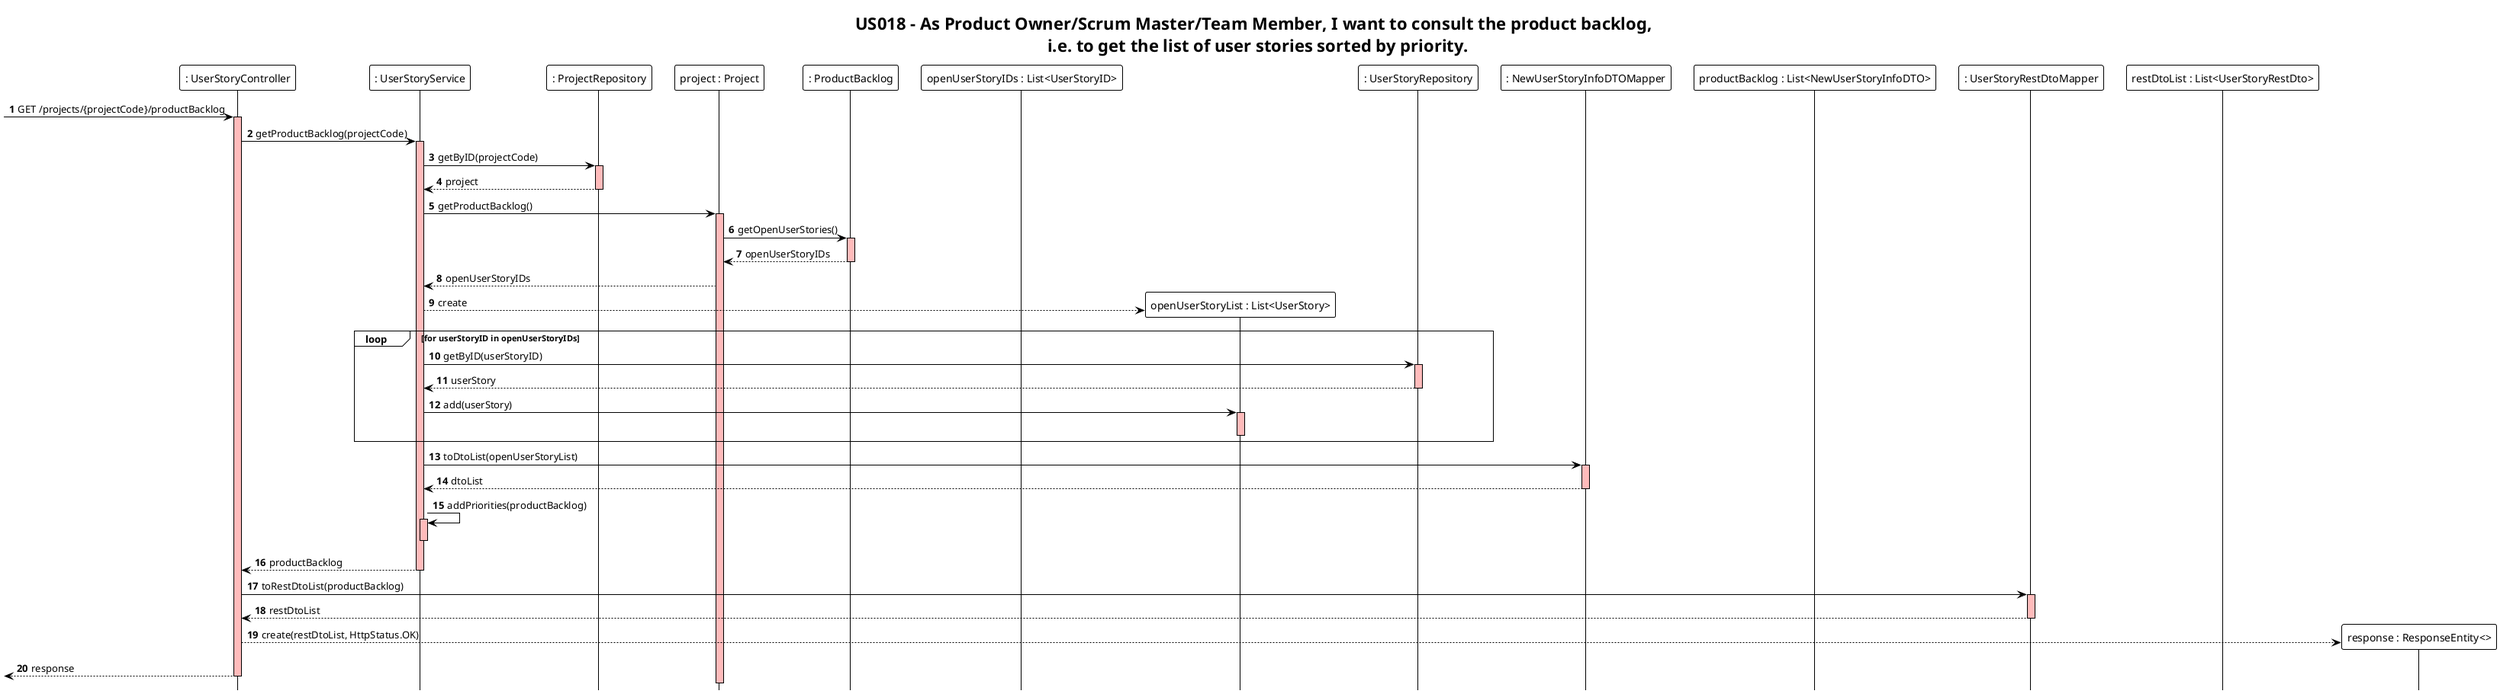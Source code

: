 @startuml
!theme plain
hide footbox
autonumber

skinparam sequence{
LifeLineBackgroundColor #FFBBBB
}

title "US018 - As Product Owner/Scrum Master/Team Member, I want to consult the product backlog, \n i.e. to get the list of user stories sorted by priority."

participant ": UserStoryController" as controller
participant ": UserStoryService" as service
participant ": ProjectRepository" as projectRepo
participant "project : Project" as project
participant ": ProductBacklog" as pb
participant "openUserStoryIDs : List<UserStoryID>" as openUserStoryIDs
participant "openUserStoryList : List<UserStory>" as openUserStoryList
participant ": UserStoryRepository" as usRepo
participant ": NewUserStoryInfoDTOMapper" as domainMapper
participant "productBacklog : List<NewUserStoryInfoDTO>" as dtoList
participant ": UserStoryRestDtoMapper" as restMapper
participant "restDtoList : List<UserStoryRestDto>" as restDtoList
participant "response : ResponseEntity<>" as response

-> controller: GET /projects/{projectCode}/productBacklog

activate controller
controller -> service : getProductBacklog(projectCode)

activate service
service -> projectRepo : getByID(projectCode)

activate projectRepo
projectRepo --> service : project
deactivate projectRepo

service -> project : getProductBacklog()

activate project
project -> pb : getOpenUserStories()

activate pb
pb --> project : openUserStoryIDs
deactivate pb

project --> service : openUserStoryIDs

service --> openUserStoryList ** : create

loop for userStoryID in openUserStoryIDs
service -> usRepo : getByID(userStoryID)

activate usRepo
usRepo --> service : userStory
deactivate usRepo

service -> openUserStoryList : add(userStory)
activate openUserStoryList
deactivate
end

service -> domainMapper : toDtoList(openUserStoryList)

activate domainMapper
domainMapper --> service : dtoList
deactivate domainMapper

service -> service : addPriorities(productBacklog)
activate service
deactivate service

service --> controller : productBacklog
deactivate service

controller -> restMapper : toRestDtoList(productBacklog)

activate restMapper
restMapper --> controller : restDtoList
deactivate restMapper

controller --> response ** : create(restDtoList, HttpStatus.OK)
[<-- controller : response
deactivate controller

@enduml